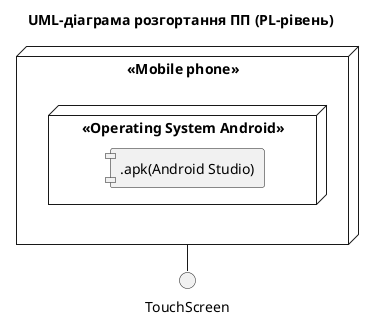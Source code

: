 @startuml

title UML-діаграма розгортання ПП (PL-рівень)

left to right direction

skinparam componentStyle uml1

node "<<Мobile phone>>" as mp {
	node "<<Operating System Android>>" {
		component [.apk(Android Studio)]
	}
}

interface TouchScreen


TouchScreen - mp

@enduml
